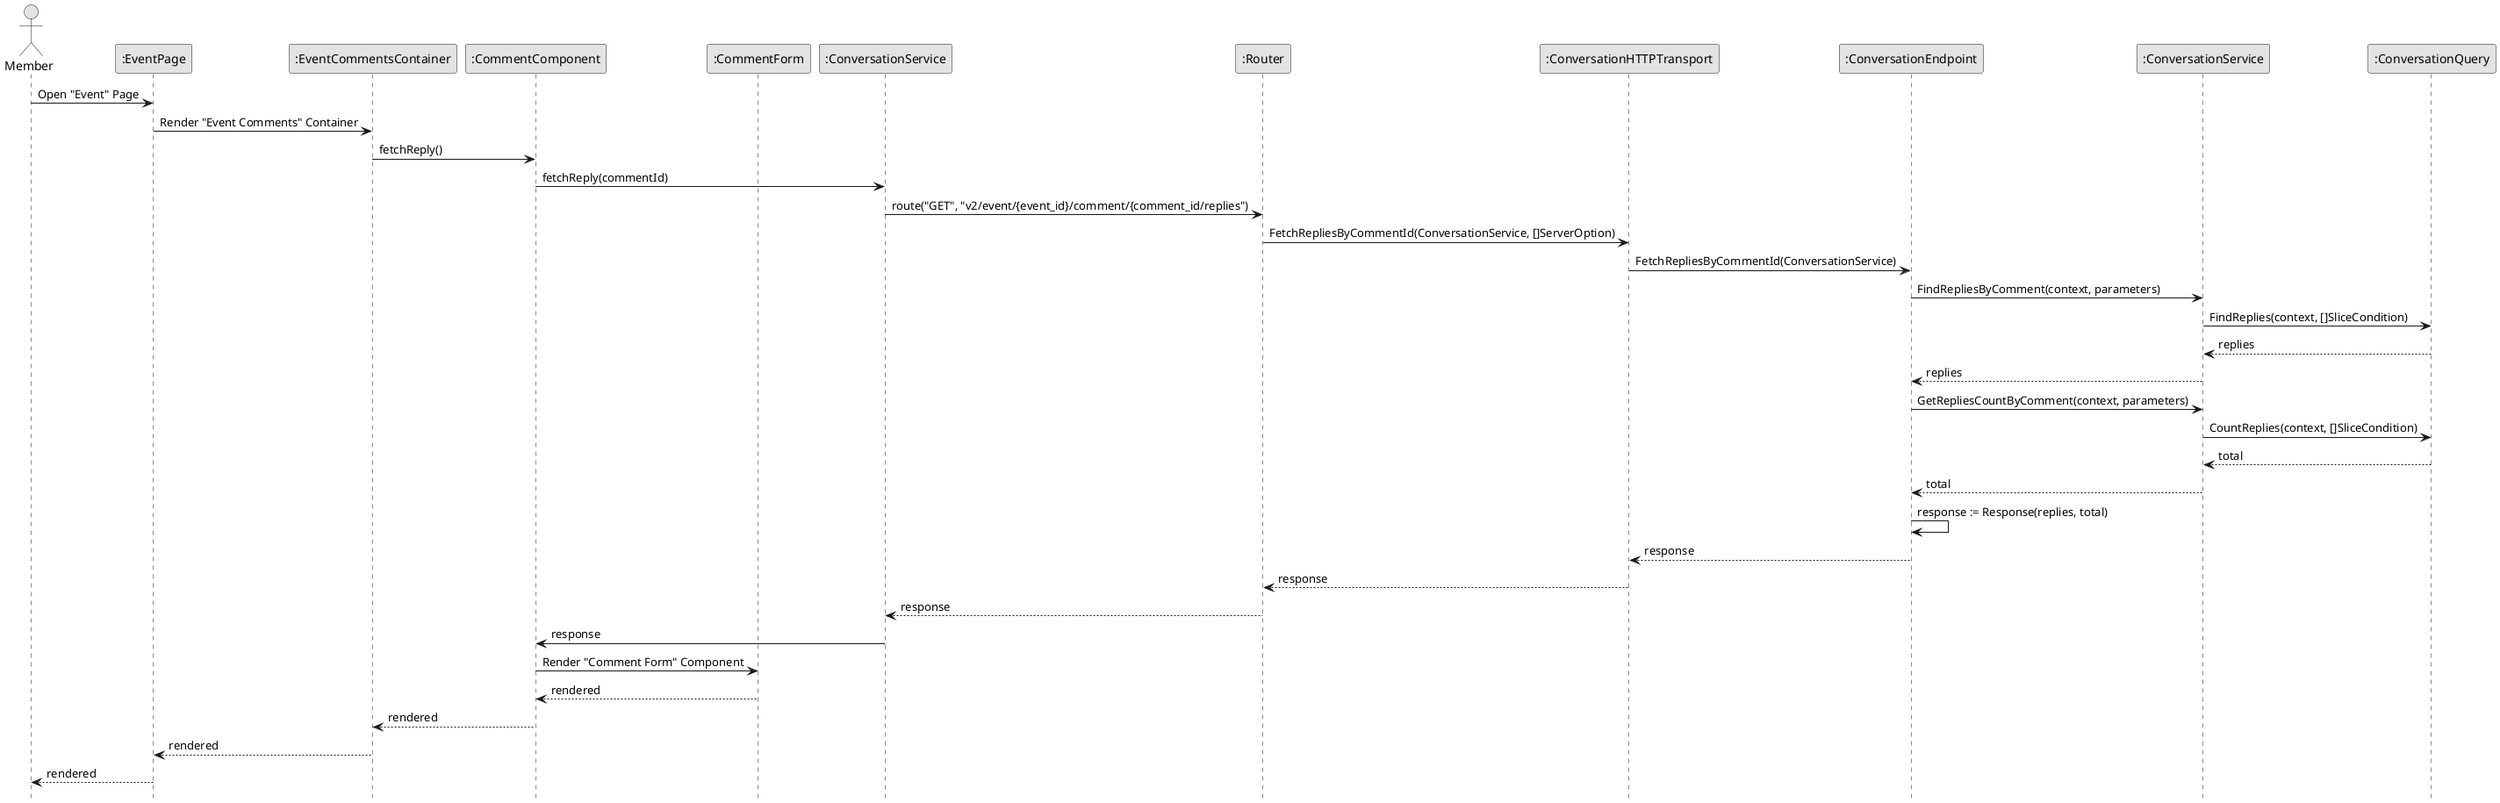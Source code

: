 @startuml ViewReply_Member

skinparam Monochrome true
skinparam Shadowing false
hide footbox

actor "Member" as Member
participant ":EventPage" as EventPage
participant ":EventCommentsContainer" as EventCommentsContainer
participant ":CommentComponent" as CommentComponent
participant ":CommentForm" as CommentFormComponent
participant ":ConversationService" as FEConversationService
participant ":Router" as Router
participant ":ConversationHTTPTransport" as ConversationHTTPTransport
participant ":ConversationEndpoint" as ConversationEndpoint
participant ":ConversationService" as ConversationService
participant ":ConversationQuery" as ConversationQuery

Member->EventPage: Open "Event" Page
EventPage->EventCommentsContainer: Render "Event Comments" Container
EventCommentsContainer->CommentComponent: fetchReply()
CommentComponent->FEConversationService: fetchReply(commentId)
FEConversationService->Router: route("GET", "v2/event/{event_id}/comment/{comment_id/replies")
Router->ConversationHTTPTransport: FetchRepliesByCommentId(ConversationService, []ServerOption)
ConversationHTTPTransport->ConversationEndpoint: FetchRepliesByCommentId(ConversationService)
ConversationEndpoint->ConversationService: FindRepliesByComment(context, parameters)
ConversationService->ConversationQuery: FindReplies(context, []SliceCondition)
ConversationQuery-->ConversationService: replies
ConversationService-->ConversationEndpoint: replies

ConversationEndpoint->ConversationService: GetRepliesCountByComment(context, parameters)
ConversationService->ConversationQuery: CountReplies(context, []SliceCondition)
ConversationQuery-->ConversationService: total
ConversationService-->ConversationEndpoint: total
ConversationEndpoint->ConversationEndpoint: response := Response(replies, total)
ConversationEndpoint-->ConversationHTTPTransport: response
ConversationHTTPTransport-->Router: response
Router-->FEConversationService: response
FEConversationService->CommentComponent: response
CommentComponent->CommentFormComponent: Render "Comment Form" Component
CommentFormComponent-->CommentComponent: rendered
CommentComponent-->EventCommentsContainer: rendered
EventCommentsContainer-->EventPage: rendered
EventPage-->Member: rendered

@enduml
